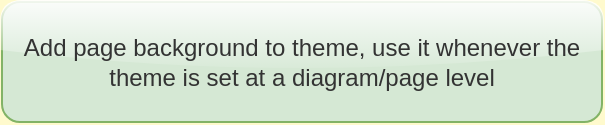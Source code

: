 <mxfile>
  <diagram id="4NQ" name="In progress">
    <mxGraphModel dx="0" dy="0" background="#FFFACD" grid="0" gridSize="10" guides="1" tooltips="1" connect="1" arrows="1" fold="1" page="1" pageScale="1" pageWidth="1169" pageHeight="827" math="0" shadow="0">
      <root>
        <mxCell id="page_root_4NQ" parent="4NQ"/>
        <mxCell id="node_root_4NQ" parent="page_root_4NQ"/>
        <mxCell id="4NQ-2" value="Add page background to theme, use it whenever the theme is set at a diagram/page level" style="whiteSpace=wrap;html=1;rounded=1;glass=1;fillColor=#d5e8d4;strokeColor=#82b366;fontColor=#333333" vertex="1" parent="node_root_4NQ">
          <mxGeometry x="10" y="10" width="300" height="60" as="geometry"/>
        </mxCell>
      </root>
    </mxGraphModel>
  </diagram>
  <diagram id="PVB" name="To Do">
    <mxGraphModel dx="0" dy="0" background="#FFFACD" grid="0" gridSize="10" guides="1" tooltips="1" connect="1" arrows="1" fold="1" page="1" pageScale="1" pageWidth="1169" pageHeight="827" math="0" shadow="0">
      <root>
        <mxCell id="page_root_PVB" parent="PVB"/>
        <mxCell id="node_root_PVB" parent="page_root_PVB"/>
        <mxCell id="PVB-2" value="write SVG directly into other projects" style="whiteSpace=wrap;html=1;rounded=1;glass=1;fillColor=#dae8fc;strokeColor=#6c8ebf;fontColor=#333333" vertex="1" parent="node_root_PVB">
          <mxGeometry x="10" y="10" width="300" height="60" as="geometry"/>
        </mxCell>
        <mxCell id="PVB-3" value="add :shape and :text-only to random shape generator" style="whiteSpace=wrap;html=1;rounded=1;glass=1;fillColor=#dae8fc;strokeColor=#6c8ebf;fontColor=#333333" vertex="1" parent="node_root_PVB">
          <mxGeometry x="330" y="10" width="300" height="60" as="geometry"/>
        </mxCell>
        <mxCell id="PVB-4" value="Nodes need to support child nodes" style="whiteSpace=wrap;html=1;rounded=1;glass=1;fillColor=#dae8fc;strokeColor=#6c8ebf;fontColor=#333333" vertex="1" parent="node_root_PVB">
          <mxGeometry x="650" y="10" width="300" height="60" as="geometry"/>
        </mxCell>
        <mxCell id="PVB-5" value="Grid layout does not position itself in relation to the last element" style="whiteSpace=wrap;html=1;rounded=1;glass=1;fillColor=#dae8fc;strokeColor=#6c8ebf;fontColor=#333333" vertex="1" parent="node_root_PVB">
          <mxGeometry x="10" y="90" width="300" height="60" as="geometry"/>
        </mxCell>
        <mxCell id="PVB-6" value="Dynamic sized shapes that expand to the size of their text" style="whiteSpace=wrap;html=1;rounded=1;glass=1;fillColor=#dae8fc;strokeColor=#6c8ebf;fontColor=#333333" vertex="1" parent="node_root_PVB">
          <mxGeometry x="330" y="90" width="300" height="60" as="geometry"/>
        </mxCell>
        <mxCell id="PVB-7" value="Control of text padding left, right, top and bottom" style="whiteSpace=wrap;html=1;rounded=1;glass=1;fillColor=#dae8fc;strokeColor=#6c8ebf;fontColor=#333333" vertex="1" parent="node_root_PVB">
          <mxGeometry x="650" y="90" width="300" height="60" as="geometry"/>
        </mxCell>
        <mxCell id="PVB-8" value="Improve the theme control over text-only shapes" style="whiteSpace=wrap;html=1;rounded=1;glass=1;fillColor=#dae8fc;strokeColor=#6c8ebf;fontColor=#333333" vertex="1" parent="node_root_PVB">
          <mxGeometry x="10" y="170" width="300" height="60" as="geometry"/>
        </mxCell>
        <mxCell id="PVB-9" value="x,y settings do not work for shapes within a grid layout" style="whiteSpace=wrap;html=1;rounded=1;glass=1;fillColor=#dae8fc;strokeColor=#6c8ebf;fontColor=#333333" vertex="1" parent="node_root_PVB">
          <mxGeometry x="330" y="170" width="300" height="60" as="geometry"/>
        </mxCell>
        <mxCell id="PVB-10" value="background color does not work from the diagram object" style="whiteSpace=wrap;html=1;rounded=1;glass=1;fillColor=#dae8fc;strokeColor=#6c8ebf;fontColor=#333333" vertex="1" parent="node_root_PVB">
          <mxGeometry x="650" y="170" width="300" height="60" as="geometry"/>
        </mxCell>
        <mxCell id="PVB-11" value="settings style attributes need to de-duplicate" style="whiteSpace=wrap;html=1;rounded=1;glass=1;fillColor=#dae8fc;strokeColor=#6c8ebf;fontColor=#333333" vertex="1" parent="node_root_PVB">
          <mxGeometry x="10" y="250" width="300" height="60" as="geometry"/>
        </mxCell>
        <mxCell id="PVB-12" value="need to setup new project plans" style="whiteSpace=wrap;html=1;rounded=1;glass=1;fillColor=#dae8fc;strokeColor=#6c8ebf;fontColor=#333333" vertex="1" parent="node_root_PVB">
          <mxGeometry x="330" y="250" width="300" height="60" as="geometry"/>
        </mxCell>
        <mxCell id="PVB-13" value="write SVG directly into other projects" style="whiteSpace=wrap;html=1;rounded=1;glass=1;fillColor=#dae8fc;strokeColor=#6c8ebf;fontColor=#333333" vertex="1" parent="node_root_PVB">
          <mxGeometry x="650" y="250" width="300" height="60" as="geometry"/>
        </mxCell>
        <mxCell id="PVB-14" value="page layout so that you drop elements on and they are positioned correctly, e.g centered, left, right, etc, maybe a grid layout with a wrap of 1 and a width of the page is sufficient" style="whiteSpace=wrap;html=1;rounded=1;glass=1;fillColor=#dae8fc;strokeColor=#6c8ebf;fontColor=#333333" vertex="1" parent="node_root_PVB">
          <mxGeometry x="10" y="330" width="300" height="60" as="geometry"/>
        </mxCell>
      </root>
    </mxGraphModel>
  </diagram>
  <diagram id="39o" name="Done">
    <mxGraphModel dx="0" dy="0" background="#FFFACD" grid="0" gridSize="10" guides="1" tooltips="1" connect="1" arrows="1" fold="1" page="1" pageScale="1" pageWidth="1169" pageHeight="827" math="0" shadow="0">
      <root>
        <mxCell id="page_root_39o" parent="39o"/>
        <mxCell id="node_root_39o" parent="page_root_39o"/>
        <mxCell id="39o-2" value="Add todo shape to simplify project plan drawing" style="whiteSpace=wrap;html=1;rounded=1;glass=1;fillColor=#f8cecc;strokeColor=#b85450;fontColor=#333333" vertex="1" parent="node_root_39o">
          <mxGeometry x="10" y="10" width="300" height="60" as="geometry"/>
        </mxCell>
        <mxCell id="39o-3" value="introduce .value property to shape and let it use either formatted HTML or plain text title" style="whiteSpace=wrap;html=1;rounded=1;glass=1;fillColor=#f8cecc;strokeColor=#b85450;fontColor=#333333" vertex="1" parent="node_root_39o">
          <mxGeometry x="330" y="10" width="300" height="60" as="geometry"/>
        </mxCell>
        <mxCell id="39o-4" value="formatter DSL that can render HTML directly into the value property" style="whiteSpace=wrap;html=1;rounded=1;glass=1;fillColor=#f8cecc;strokeColor=#b85450;fontColor=#333333" vertex="1" parent="node_root_39o">
          <mxGeometry x="650" y="10" width="300" height="60" as="geometry"/>
        </mxCell>
        <mxCell id="39o-5" value="formatter DSL for class and interface generation" style="whiteSpace=wrap;html=1;rounded=1;glass=1;fillColor=#f8cecc;strokeColor=#b85450;fontColor=#333333" vertex="1" parent="node_root_39o">
          <mxGeometry x="10" y="90" width="300" height="60" as="geometry"/>
        </mxCell>
        <mxCell id="39o-6" value="generate extension based graphics based on drawio extensions.js" style="whiteSpace=wrap;html=1;rounded=1;glass=1;fillColor=#f8cecc;strokeColor=#b85450;fontColor=#333333" vertex="1" parent="node_root_39o">
          <mxGeometry x="330" y="90" width="300" height="60" as="geometry"/>
        </mxCell>
        <mxCell id="39o-7" value="active? flag on page defaulting to true. set to false to exclude page from diagram." style="whiteSpace=wrap;html=1;rounded=1;glass=1;fillColor=#f8cecc;strokeColor=#b85450;fontColor=#333333" vertex="1" parent="node_root_39o">
          <mxGeometry x="650" y="90" width="300" height="60" as="geometry"/>
        </mxCell>
        <mxCell id="39o-8" value="first level child nodes need to hang of node 1" style="whiteSpace=wrap;html=1;rounded=1;glass=1;fillColor=#f8cecc;strokeColor=#b85450;fontColor=#333333" vertex="1" parent="node_root_39o">
          <mxGeometry x="10" y="170" width="300" height="60" as="geometry"/>
        </mxCell>
        <mxCell id="39o-9" value="node has child nodes and add_node will set a nodes parent" style="whiteSpace=wrap;html=1;rounded=1;glass=1;fillColor=#f8cecc;strokeColor=#b85450;fontColor=#333333" vertex="1" parent="node_root_39o">
          <mxGeometry x="330" y="170" width="300" height="60" as="geometry"/>
        </mxCell>
        <mxCell id="39o-10" value="nodes can belong to a parent node, the top level node responds with truthy to root?" style="whiteSpace=wrap;html=1;rounded=1;glass=1;fillColor=#f8cecc;strokeColor=#b85450;fontColor=#333333" vertex="1" parent="node_root_39o">
          <mxGeometry x="650" y="170" width="300" height="60" as="geometry"/>
        </mxCell>
        <mxCell id="39o-11" value="add sample diagram for the github readme file" style="whiteSpace=wrap;html=1;rounded=1;glass=1;fillColor=#f8cecc;strokeColor=#b85450;fontColor=#333333" vertex="1" parent="node_root_39o">
          <mxGeometry x="10" y="250" width="300" height="60" as="geometry"/>
        </mxCell>
        <mxCell id="39o-12" value="write samples into docs folder and display in readme" style="whiteSpace=wrap;html=1;rounded=1;glass=1;fillColor=#f8cecc;strokeColor=#b85450;fontColor=#333333" vertex="1" parent="node_root_39o">
          <mxGeometry x="330" y="250" width="300" height="60" as="geometry"/>
        </mxCell>
        <mxCell id="39o-13" value="add export as .PNG, needs to take a page number as the PNG will not support multiple pages" style="whiteSpace=wrap;html=1;rounded=1;glass=1;fillColor=#f8cecc;strokeColor=#b85450;fontColor=#333333" vertex="1" parent="node_root_39o">
          <mxGeometry x="650" y="250" width="300" height="60" as="geometry"/>
        </mxCell>
        <mxCell id="39o-14" value="add export as .SVG, needs to take a page number as the SVG will not support multiple pages" style="whiteSpace=wrap;html=1;rounded=1;glass=1;fillColor=#f8cecc;strokeColor=#b85450;fontColor=#333333" vertex="1" parent="node_root_39o">
          <mxGeometry x="10" y="330" width="300" height="60" as="geometry"/>
        </mxCell>
        <mxCell id="39o-15" value="add save as .drawio" style="whiteSpace=wrap;html=1;rounded=1;glass=1;fillColor=#f8cecc;strokeColor=#b85450;fontColor=#333333" vertex="1" parent="node_root_39o">
          <mxGeometry x="330" y="330" width="300" height="60" as="geometry"/>
        </mxCell>
      </root>
    </mxGraphModel>
  </diagram>
</mxfile>